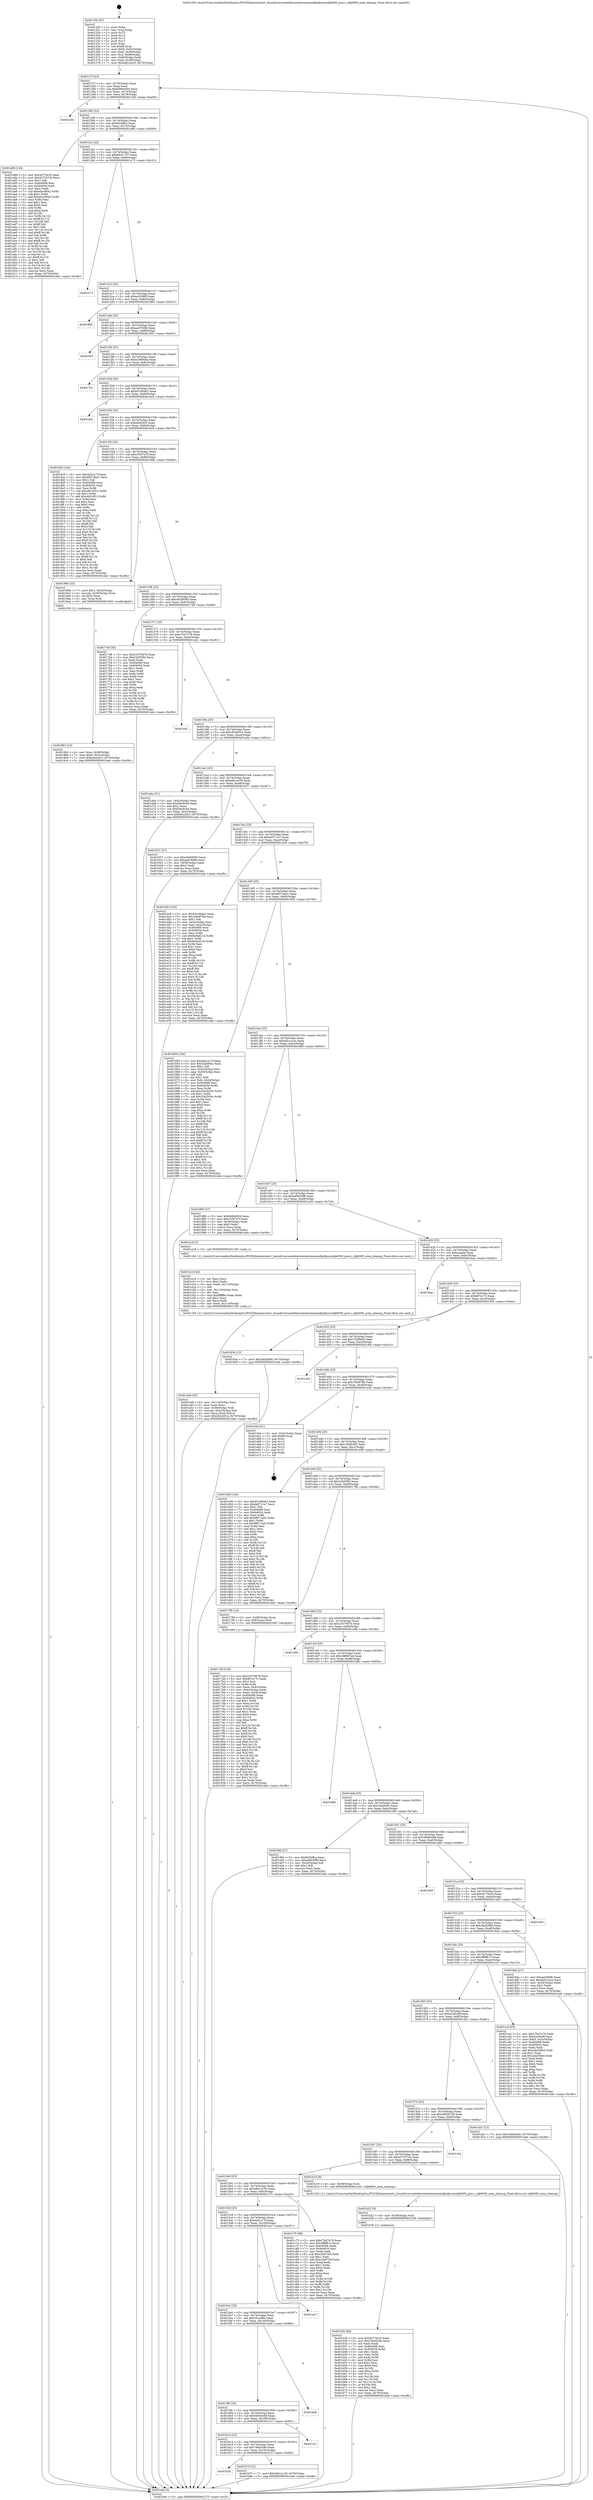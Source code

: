 digraph "0x401250" {
  label = "0x401250 (/mnt/c/Users/mathe/Desktop/tcc/POCII/binaries/extr_linuxdriversnetethernetnetronomenfpnfpcorenfp6000_pcie.c_nfp6000_area_cleanup_Final-ollvm.out::main(0))"
  labelloc = "t"
  node[shape=record]

  Entry [label="",width=0.3,height=0.3,shape=circle,fillcolor=black,style=filled]
  "0x40127f" [label="{
     0x40127f [23]\l
     | [instrs]\l
     &nbsp;&nbsp;0x40127f \<+3\>: mov -0x70(%rbp),%eax\l
     &nbsp;&nbsp;0x401282 \<+2\>: mov %eax,%ecx\l
     &nbsp;&nbsp;0x401284 \<+6\>: sub $0x8480e564,%ecx\l
     &nbsp;&nbsp;0x40128a \<+3\>: mov %eax,-0x74(%rbp)\l
     &nbsp;&nbsp;0x40128d \<+3\>: mov %ecx,-0x78(%rbp)\l
     &nbsp;&nbsp;0x401290 \<+6\>: je 0000000000401c58 \<main+0xa08\>\l
  }"]
  "0x401c58" [label="{
     0x401c58\l
  }", style=dashed]
  "0x401296" [label="{
     0x401296 [22]\l
     | [instrs]\l
     &nbsp;&nbsp;0x401296 \<+5\>: jmp 000000000040129b \<main+0x4b\>\l
     &nbsp;&nbsp;0x40129b \<+3\>: mov -0x74(%rbp),%eax\l
     &nbsp;&nbsp;0x40129e \<+5\>: sub $0x8d34ffca,%eax\l
     &nbsp;&nbsp;0x4012a3 \<+3\>: mov %eax,-0x7c(%rbp)\l
     &nbsp;&nbsp;0x4012a6 \<+6\>: je 0000000000401a89 \<main+0x839\>\l
  }"]
  Exit [label="",width=0.3,height=0.3,shape=circle,fillcolor=black,style=filled,peripheries=2]
  "0x401a89" [label="{
     0x401a89 [144]\l
     | [instrs]\l
     &nbsp;&nbsp;0x401a89 \<+5\>: mov $0x3a77fa19,%eax\l
     &nbsp;&nbsp;0x401a8e \<+5\>: mov $0x457537cb,%ecx\l
     &nbsp;&nbsp;0x401a93 \<+2\>: mov $0x1,%dl\l
     &nbsp;&nbsp;0x401a95 \<+7\>: mov 0x404068,%esi\l
     &nbsp;&nbsp;0x401a9c \<+7\>: mov 0x404054,%edi\l
     &nbsp;&nbsp;0x401aa3 \<+3\>: mov %esi,%r8d\l
     &nbsp;&nbsp;0x401aa6 \<+7\>: sub $0xe0cc0642,%r8d\l
     &nbsp;&nbsp;0x401aad \<+4\>: sub $0x1,%r8d\l
     &nbsp;&nbsp;0x401ab1 \<+7\>: add $0xe0cc0642,%r8d\l
     &nbsp;&nbsp;0x401ab8 \<+4\>: imul %r8d,%esi\l
     &nbsp;&nbsp;0x401abc \<+3\>: and $0x1,%esi\l
     &nbsp;&nbsp;0x401abf \<+3\>: cmp $0x0,%esi\l
     &nbsp;&nbsp;0x401ac2 \<+4\>: sete %r9b\l
     &nbsp;&nbsp;0x401ac6 \<+3\>: cmp $0xa,%edi\l
     &nbsp;&nbsp;0x401ac9 \<+4\>: setl %r10b\l
     &nbsp;&nbsp;0x401acd \<+3\>: mov %r9b,%r11b\l
     &nbsp;&nbsp;0x401ad0 \<+4\>: xor $0xff,%r11b\l
     &nbsp;&nbsp;0x401ad4 \<+3\>: mov %r10b,%bl\l
     &nbsp;&nbsp;0x401ad7 \<+3\>: xor $0xff,%bl\l
     &nbsp;&nbsp;0x401ada \<+3\>: xor $0x1,%dl\l
     &nbsp;&nbsp;0x401add \<+3\>: mov %r11b,%r14b\l
     &nbsp;&nbsp;0x401ae0 \<+4\>: and $0xff,%r14b\l
     &nbsp;&nbsp;0x401ae4 \<+3\>: and %dl,%r9b\l
     &nbsp;&nbsp;0x401ae7 \<+3\>: mov %bl,%r15b\l
     &nbsp;&nbsp;0x401aea \<+4\>: and $0xff,%r15b\l
     &nbsp;&nbsp;0x401aee \<+3\>: and %dl,%r10b\l
     &nbsp;&nbsp;0x401af1 \<+3\>: or %r9b,%r14b\l
     &nbsp;&nbsp;0x401af4 \<+3\>: or %r10b,%r15b\l
     &nbsp;&nbsp;0x401af7 \<+3\>: xor %r15b,%r14b\l
     &nbsp;&nbsp;0x401afa \<+3\>: or %bl,%r11b\l
     &nbsp;&nbsp;0x401afd \<+4\>: xor $0xff,%r11b\l
     &nbsp;&nbsp;0x401b01 \<+3\>: or $0x1,%dl\l
     &nbsp;&nbsp;0x401b04 \<+3\>: and %dl,%r11b\l
     &nbsp;&nbsp;0x401b07 \<+3\>: or %r11b,%r14b\l
     &nbsp;&nbsp;0x401b0a \<+4\>: test $0x1,%r14b\l
     &nbsp;&nbsp;0x401b0e \<+3\>: cmovne %ecx,%eax\l
     &nbsp;&nbsp;0x401b11 \<+3\>: mov %eax,-0x70(%rbp)\l
     &nbsp;&nbsp;0x401b14 \<+5\>: jmp 0000000000401eeb \<main+0xc9b\>\l
  }"]
  "0x4012ac" [label="{
     0x4012ac [22]\l
     | [instrs]\l
     &nbsp;&nbsp;0x4012ac \<+5\>: jmp 00000000004012b1 \<main+0x61\>\l
     &nbsp;&nbsp;0x4012b1 \<+3\>: mov -0x74(%rbp),%eax\l
     &nbsp;&nbsp;0x4012b4 \<+5\>: sub $0x90c41707,%eax\l
     &nbsp;&nbsp;0x4012b9 \<+3\>: mov %eax,-0x80(%rbp)\l
     &nbsp;&nbsp;0x4012bc \<+6\>: je 0000000000401e73 \<main+0xc23\>\l
  }"]
  "0x40162d" [label="{
     0x40162d\l
  }", style=dashed]
  "0x401e73" [label="{
     0x401e73\l
  }", style=dashed]
  "0x4012c2" [label="{
     0x4012c2 [25]\l
     | [instrs]\l
     &nbsp;&nbsp;0x4012c2 \<+5\>: jmp 00000000004012c7 \<main+0x77\>\l
     &nbsp;&nbsp;0x4012c7 \<+3\>: mov -0x74(%rbp),%eax\l
     &nbsp;&nbsp;0x4012ca \<+5\>: sub $0xaa55f4f6,%eax\l
     &nbsp;&nbsp;0x4012cf \<+6\>: mov %eax,-0x84(%rbp)\l
     &nbsp;&nbsp;0x4012d5 \<+6\>: je 0000000000401865 \<main+0x615\>\l
  }"]
  "0x401b7f" [label="{
     0x401b7f [12]\l
     | [instrs]\l
     &nbsp;&nbsp;0x401b7f \<+7\>: movl $0x48d1a130,-0x70(%rbp)\l
     &nbsp;&nbsp;0x401b86 \<+5\>: jmp 0000000000401eeb \<main+0xc9b\>\l
  }"]
  "0x401865" [label="{
     0x401865\l
  }", style=dashed]
  "0x4012db" [label="{
     0x4012db [25]\l
     | [instrs]\l
     &nbsp;&nbsp;0x4012db \<+5\>: jmp 00000000004012e0 \<main+0x90\>\l
     &nbsp;&nbsp;0x4012e0 \<+3\>: mov -0x74(%rbp),%eax\l
     &nbsp;&nbsp;0x4012e3 \<+5\>: sub $0xaed760fd,%eax\l
     &nbsp;&nbsp;0x4012e8 \<+6\>: mov %eax,-0x88(%rbp)\l
     &nbsp;&nbsp;0x4012ee \<+6\>: je 0000000000401652 \<main+0x402\>\l
  }"]
  "0x401614" [label="{
     0x401614 [25]\l
     | [instrs]\l
     &nbsp;&nbsp;0x401614 \<+5\>: jmp 0000000000401619 \<main+0x3c9\>\l
     &nbsp;&nbsp;0x401619 \<+3\>: mov -0x74(%rbp),%eax\l
     &nbsp;&nbsp;0x40161c \<+5\>: sub $0x74d03c8e,%eax\l
     &nbsp;&nbsp;0x401621 \<+6\>: mov %eax,-0x10c(%rbp)\l
     &nbsp;&nbsp;0x401627 \<+6\>: je 0000000000401b7f \<main+0x92f\>\l
  }"]
  "0x401652" [label="{
     0x401652\l
  }", style=dashed]
  "0x4012f4" [label="{
     0x4012f4 [25]\l
     | [instrs]\l
     &nbsp;&nbsp;0x4012f4 \<+5\>: jmp 00000000004012f9 \<main+0xa9\>\l
     &nbsp;&nbsp;0x4012f9 \<+3\>: mov -0x74(%rbp),%eax\l
     &nbsp;&nbsp;0x4012fc \<+5\>: sub $0xb2569d4a,%eax\l
     &nbsp;&nbsp;0x401301 \<+6\>: mov %eax,-0x8c(%rbp)\l
     &nbsp;&nbsp;0x401307 \<+6\>: je 000000000040173c \<main+0x4ec\>\l
  }"]
  "0x401c21" [label="{
     0x401c21\l
  }", style=dashed]
  "0x40173c" [label="{
     0x40173c\l
  }", style=dashed]
  "0x40130d" [label="{
     0x40130d [25]\l
     | [instrs]\l
     &nbsp;&nbsp;0x40130d \<+5\>: jmp 0000000000401312 \<main+0xc2\>\l
     &nbsp;&nbsp;0x401312 \<+3\>: mov -0x74(%rbp),%eax\l
     &nbsp;&nbsp;0x401315 \<+5\>: sub $0xb3166de2,%eax\l
     &nbsp;&nbsp;0x40131a \<+6\>: mov %eax,-0x90(%rbp)\l
     &nbsp;&nbsp;0x401320 \<+6\>: je 0000000000401ee4 \<main+0xc94\>\l
  }"]
  "0x4015fb" [label="{
     0x4015fb [25]\l
     | [instrs]\l
     &nbsp;&nbsp;0x4015fb \<+5\>: jmp 0000000000401600 \<main+0x3b0\>\l
     &nbsp;&nbsp;0x401600 \<+3\>: mov -0x74(%rbp),%eax\l
     &nbsp;&nbsp;0x401603 \<+5\>: sub $0x5e93ee48,%eax\l
     &nbsp;&nbsp;0x401608 \<+6\>: mov %eax,-0x108(%rbp)\l
     &nbsp;&nbsp;0x40160e \<+6\>: je 0000000000401c21 \<main+0x9d1\>\l
  }"]
  "0x401ee4" [label="{
     0x401ee4\l
  }", style=dashed]
  "0x401326" [label="{
     0x401326 [25]\l
     | [instrs]\l
     &nbsp;&nbsp;0x401326 \<+5\>: jmp 000000000040132b \<main+0xdb\>\l
     &nbsp;&nbsp;0x40132b \<+3\>: mov -0x74(%rbp),%eax\l
     &nbsp;&nbsp;0x40132e \<+5\>: sub $0xbdce2fc3,%eax\l
     &nbsp;&nbsp;0x401333 \<+6\>: mov %eax,-0x94(%rbp)\l
     &nbsp;&nbsp;0x401339 \<+6\>: je 00000000004018c9 \<main+0x679\>\l
  }"]
  "0x401bd4" [label="{
     0x401bd4\l
  }", style=dashed]
  "0x4018c9" [label="{
     0x4018c9 [144]\l
     | [instrs]\l
     &nbsp;&nbsp;0x4018c9 \<+5\>: mov $0x4af1a17f,%eax\l
     &nbsp;&nbsp;0x4018ce \<+5\>: mov $0xe927dae1,%ecx\l
     &nbsp;&nbsp;0x4018d3 \<+2\>: mov $0x1,%dl\l
     &nbsp;&nbsp;0x4018d5 \<+7\>: mov 0x404068,%esi\l
     &nbsp;&nbsp;0x4018dc \<+7\>: mov 0x404054,%edi\l
     &nbsp;&nbsp;0x4018e3 \<+3\>: mov %esi,%r8d\l
     &nbsp;&nbsp;0x4018e6 \<+7\>: sub $0xc6010f12,%r8d\l
     &nbsp;&nbsp;0x4018ed \<+4\>: sub $0x1,%r8d\l
     &nbsp;&nbsp;0x4018f1 \<+7\>: add $0xc6010f12,%r8d\l
     &nbsp;&nbsp;0x4018f8 \<+4\>: imul %r8d,%esi\l
     &nbsp;&nbsp;0x4018fc \<+3\>: and $0x1,%esi\l
     &nbsp;&nbsp;0x4018ff \<+3\>: cmp $0x0,%esi\l
     &nbsp;&nbsp;0x401902 \<+4\>: sete %r9b\l
     &nbsp;&nbsp;0x401906 \<+3\>: cmp $0xa,%edi\l
     &nbsp;&nbsp;0x401909 \<+4\>: setl %r10b\l
     &nbsp;&nbsp;0x40190d \<+3\>: mov %r9b,%r11b\l
     &nbsp;&nbsp;0x401910 \<+4\>: xor $0xff,%r11b\l
     &nbsp;&nbsp;0x401914 \<+3\>: mov %r10b,%bl\l
     &nbsp;&nbsp;0x401917 \<+3\>: xor $0xff,%bl\l
     &nbsp;&nbsp;0x40191a \<+3\>: xor $0x0,%dl\l
     &nbsp;&nbsp;0x40191d \<+3\>: mov %r11b,%r14b\l
     &nbsp;&nbsp;0x401920 \<+4\>: and $0x0,%r14b\l
     &nbsp;&nbsp;0x401924 \<+3\>: and %dl,%r9b\l
     &nbsp;&nbsp;0x401927 \<+3\>: mov %bl,%r15b\l
     &nbsp;&nbsp;0x40192a \<+4\>: and $0x0,%r15b\l
     &nbsp;&nbsp;0x40192e \<+3\>: and %dl,%r10b\l
     &nbsp;&nbsp;0x401931 \<+3\>: or %r9b,%r14b\l
     &nbsp;&nbsp;0x401934 \<+3\>: or %r10b,%r15b\l
     &nbsp;&nbsp;0x401937 \<+3\>: xor %r15b,%r14b\l
     &nbsp;&nbsp;0x40193a \<+3\>: or %bl,%r11b\l
     &nbsp;&nbsp;0x40193d \<+4\>: xor $0xff,%r11b\l
     &nbsp;&nbsp;0x401941 \<+3\>: or $0x0,%dl\l
     &nbsp;&nbsp;0x401944 \<+3\>: and %dl,%r11b\l
     &nbsp;&nbsp;0x401947 \<+3\>: or %r11b,%r14b\l
     &nbsp;&nbsp;0x40194a \<+4\>: test $0x1,%r14b\l
     &nbsp;&nbsp;0x40194e \<+3\>: cmovne %ecx,%eax\l
     &nbsp;&nbsp;0x401951 \<+3\>: mov %eax,-0x70(%rbp)\l
     &nbsp;&nbsp;0x401954 \<+5\>: jmp 0000000000401eeb \<main+0xc9b\>\l
  }"]
  "0x40133f" [label="{
     0x40133f [25]\l
     | [instrs]\l
     &nbsp;&nbsp;0x40133f \<+5\>: jmp 0000000000401344 \<main+0xf4\>\l
     &nbsp;&nbsp;0x401344 \<+3\>: mov -0x74(%rbp),%eax\l
     &nbsp;&nbsp;0x401347 \<+5\>: sub $0xc5397a7f,%eax\l
     &nbsp;&nbsp;0x40134c \<+6\>: mov %eax,-0x98(%rbp)\l
     &nbsp;&nbsp;0x401352 \<+6\>: je 000000000040189b \<main+0x64b\>\l
  }"]
  "0x4015e2" [label="{
     0x4015e2 [25]\l
     | [instrs]\l
     &nbsp;&nbsp;0x4015e2 \<+5\>: jmp 00000000004015e7 \<main+0x397\>\l
     &nbsp;&nbsp;0x4015e7 \<+3\>: mov -0x74(%rbp),%eax\l
     &nbsp;&nbsp;0x4015ea \<+5\>: sub $0x53ccef6a,%eax\l
     &nbsp;&nbsp;0x4015ef \<+6\>: mov %eax,-0x104(%rbp)\l
     &nbsp;&nbsp;0x4015f5 \<+6\>: je 0000000000401bd4 \<main+0x984\>\l
  }"]
  "0x40189b" [label="{
     0x40189b [23]\l
     | [instrs]\l
     &nbsp;&nbsp;0x40189b \<+7\>: movl $0x1,-0x50(%rbp)\l
     &nbsp;&nbsp;0x4018a2 \<+4\>: movslq -0x50(%rbp),%rax\l
     &nbsp;&nbsp;0x4018a6 \<+4\>: shl $0x2,%rax\l
     &nbsp;&nbsp;0x4018aa \<+3\>: mov %rax,%rdi\l
     &nbsp;&nbsp;0x4018ad \<+5\>: call 0000000000401050 \<malloc@plt\>\l
     | [calls]\l
     &nbsp;&nbsp;0x401050 \{1\} (unknown)\l
  }"]
  "0x401358" [label="{
     0x401358 [25]\l
     | [instrs]\l
     &nbsp;&nbsp;0x401358 \<+5\>: jmp 000000000040135d \<main+0x10d\>\l
     &nbsp;&nbsp;0x40135d \<+3\>: mov -0x74(%rbp),%eax\l
     &nbsp;&nbsp;0x401360 \<+5\>: sub $0xc6458585,%eax\l
     &nbsp;&nbsp;0x401365 \<+6\>: mov %eax,-0x9c(%rbp)\l
     &nbsp;&nbsp;0x40136b \<+6\>: je 0000000000401748 \<main+0x4f8\>\l
  }"]
  "0x401ea7" [label="{
     0x401ea7\l
  }", style=dashed]
  "0x401748" [label="{
     0x401748 [83]\l
     | [instrs]\l
     &nbsp;&nbsp;0x401748 \<+5\>: mov $0x23379d76,%eax\l
     &nbsp;&nbsp;0x40174d \<+5\>: mov $0x22b5f3fe,%ecx\l
     &nbsp;&nbsp;0x401752 \<+2\>: xor %edx,%edx\l
     &nbsp;&nbsp;0x401754 \<+7\>: mov 0x404068,%esi\l
     &nbsp;&nbsp;0x40175b \<+7\>: mov 0x404054,%edi\l
     &nbsp;&nbsp;0x401762 \<+3\>: sub $0x1,%edx\l
     &nbsp;&nbsp;0x401765 \<+3\>: mov %esi,%r8d\l
     &nbsp;&nbsp;0x401768 \<+3\>: add %edx,%r8d\l
     &nbsp;&nbsp;0x40176b \<+4\>: imul %r8d,%esi\l
     &nbsp;&nbsp;0x40176f \<+3\>: and $0x1,%esi\l
     &nbsp;&nbsp;0x401772 \<+3\>: cmp $0x0,%esi\l
     &nbsp;&nbsp;0x401775 \<+4\>: sete %r9b\l
     &nbsp;&nbsp;0x401779 \<+3\>: cmp $0xa,%edi\l
     &nbsp;&nbsp;0x40177c \<+4\>: setl %r10b\l
     &nbsp;&nbsp;0x401780 \<+3\>: mov %r9b,%r11b\l
     &nbsp;&nbsp;0x401783 \<+3\>: and %r10b,%r11b\l
     &nbsp;&nbsp;0x401786 \<+3\>: xor %r10b,%r9b\l
     &nbsp;&nbsp;0x401789 \<+3\>: or %r9b,%r11b\l
     &nbsp;&nbsp;0x40178c \<+4\>: test $0x1,%r11b\l
     &nbsp;&nbsp;0x401790 \<+3\>: cmovne %ecx,%eax\l
     &nbsp;&nbsp;0x401793 \<+3\>: mov %eax,-0x70(%rbp)\l
     &nbsp;&nbsp;0x401796 \<+5\>: jmp 0000000000401eeb \<main+0xc9b\>\l
  }"]
  "0x401371" [label="{
     0x401371 [25]\l
     | [instrs]\l
     &nbsp;&nbsp;0x401371 \<+5\>: jmp 0000000000401376 \<main+0x126\>\l
     &nbsp;&nbsp;0x401376 \<+3\>: mov -0x74(%rbp),%eax\l
     &nbsp;&nbsp;0x401379 \<+5\>: sub $0xc7b47e76,%eax\l
     &nbsp;&nbsp;0x40137e \<+6\>: mov %eax,-0xa0(%rbp)\l
     &nbsp;&nbsp;0x401384 \<+6\>: je 0000000000401ed1 \<main+0xc81\>\l
  }"]
  "0x4015c9" [label="{
     0x4015c9 [25]\l
     | [instrs]\l
     &nbsp;&nbsp;0x4015c9 \<+5\>: jmp 00000000004015ce \<main+0x37e\>\l
     &nbsp;&nbsp;0x4015ce \<+3\>: mov -0x74(%rbp),%eax\l
     &nbsp;&nbsp;0x4015d1 \<+5\>: sub $0x4af1a17f,%eax\l
     &nbsp;&nbsp;0x4015d6 \<+6\>: mov %eax,-0x100(%rbp)\l
     &nbsp;&nbsp;0x4015dc \<+6\>: je 0000000000401ea7 \<main+0xc57\>\l
  }"]
  "0x401ed1" [label="{
     0x401ed1\l
  }", style=dashed]
  "0x40138a" [label="{
     0x40138a [25]\l
     | [instrs]\l
     &nbsp;&nbsp;0x40138a \<+5\>: jmp 000000000040138f \<main+0x13f\>\l
     &nbsp;&nbsp;0x40138f \<+3\>: mov -0x74(%rbp),%eax\l
     &nbsp;&nbsp;0x401392 \<+5\>: sub $0xc82cb01e,%eax\l
     &nbsp;&nbsp;0x401397 \<+6\>: mov %eax,-0xa4(%rbp)\l
     &nbsp;&nbsp;0x40139d \<+6\>: je 0000000000401a6a \<main+0x81a\>\l
  }"]
  "0x401c75" [label="{
     0x401c75 [88]\l
     | [instrs]\l
     &nbsp;&nbsp;0x401c75 \<+5\>: mov $0xc7b47e76,%eax\l
     &nbsp;&nbsp;0x401c7a \<+5\>: mov $0x3ff9f613,%ecx\l
     &nbsp;&nbsp;0x401c7f \<+7\>: mov 0x404068,%edx\l
     &nbsp;&nbsp;0x401c86 \<+7\>: mov 0x404054,%esi\l
     &nbsp;&nbsp;0x401c8d \<+2\>: mov %edx,%edi\l
     &nbsp;&nbsp;0x401c8f \<+6\>: sub $0xc2b8726f,%edi\l
     &nbsp;&nbsp;0x401c95 \<+3\>: sub $0x1,%edi\l
     &nbsp;&nbsp;0x401c98 \<+6\>: add $0xc2b8726f,%edi\l
     &nbsp;&nbsp;0x401c9e \<+3\>: imul %edi,%edx\l
     &nbsp;&nbsp;0x401ca1 \<+3\>: and $0x1,%edx\l
     &nbsp;&nbsp;0x401ca4 \<+3\>: cmp $0x0,%edx\l
     &nbsp;&nbsp;0x401ca7 \<+4\>: sete %r8b\l
     &nbsp;&nbsp;0x401cab \<+3\>: cmp $0xa,%esi\l
     &nbsp;&nbsp;0x401cae \<+4\>: setl %r9b\l
     &nbsp;&nbsp;0x401cb2 \<+3\>: mov %r8b,%r10b\l
     &nbsp;&nbsp;0x401cb5 \<+3\>: and %r9b,%r10b\l
     &nbsp;&nbsp;0x401cb8 \<+3\>: xor %r9b,%r8b\l
     &nbsp;&nbsp;0x401cbb \<+3\>: or %r8b,%r10b\l
     &nbsp;&nbsp;0x401cbe \<+4\>: test $0x1,%r10b\l
     &nbsp;&nbsp;0x401cc2 \<+3\>: cmovne %ecx,%eax\l
     &nbsp;&nbsp;0x401cc5 \<+3\>: mov %eax,-0x70(%rbp)\l
     &nbsp;&nbsp;0x401cc8 \<+5\>: jmp 0000000000401eeb \<main+0xc9b\>\l
  }"]
  "0x401a6a" [label="{
     0x401a6a [31]\l
     | [instrs]\l
     &nbsp;&nbsp;0x401a6a \<+3\>: mov -0x5c(%rbp),%eax\l
     &nbsp;&nbsp;0x401a6d \<+5\>: add $0xf3dc8cd4,%eax\l
     &nbsp;&nbsp;0x401a72 \<+3\>: add $0x1,%eax\l
     &nbsp;&nbsp;0x401a75 \<+5\>: sub $0xf3dc8cd4,%eax\l
     &nbsp;&nbsp;0x401a7a \<+3\>: mov %eax,-0x5c(%rbp)\l
     &nbsp;&nbsp;0x401a7d \<+7\>: movl $0xbdce2fc3,-0x70(%rbp)\l
     &nbsp;&nbsp;0x401a84 \<+5\>: jmp 0000000000401eeb \<main+0xc9b\>\l
  }"]
  "0x4013a3" [label="{
     0x4013a3 [25]\l
     | [instrs]\l
     &nbsp;&nbsp;0x4013a3 \<+5\>: jmp 00000000004013a8 \<main+0x158\>\l
     &nbsp;&nbsp;0x4013a8 \<+3\>: mov -0x74(%rbp),%eax\l
     &nbsp;&nbsp;0x4013ab \<+5\>: sub $0xddb1ee35,%eax\l
     &nbsp;&nbsp;0x4013b0 \<+6\>: mov %eax,-0xa8(%rbp)\l
     &nbsp;&nbsp;0x4013b6 \<+6\>: je 0000000000401637 \<main+0x3e7\>\l
  }"]
  "0x401b2b" [label="{
     0x401b2b [84]\l
     | [instrs]\l
     &nbsp;&nbsp;0x401b2b \<+5\>: mov $0x3a77fa19,%eax\l
     &nbsp;&nbsp;0x401b30 \<+5\>: mov $0x74d03c8e,%ecx\l
     &nbsp;&nbsp;0x401b35 \<+2\>: xor %edx,%edx\l
     &nbsp;&nbsp;0x401b37 \<+7\>: mov 0x404068,%esi\l
     &nbsp;&nbsp;0x401b3e \<+8\>: mov 0x404054,%r8d\l
     &nbsp;&nbsp;0x401b46 \<+3\>: sub $0x1,%edx\l
     &nbsp;&nbsp;0x401b49 \<+3\>: mov %esi,%r9d\l
     &nbsp;&nbsp;0x401b4c \<+3\>: add %edx,%r9d\l
     &nbsp;&nbsp;0x401b4f \<+4\>: imul %r9d,%esi\l
     &nbsp;&nbsp;0x401b53 \<+3\>: and $0x1,%esi\l
     &nbsp;&nbsp;0x401b56 \<+3\>: cmp $0x0,%esi\l
     &nbsp;&nbsp;0x401b59 \<+4\>: sete %r10b\l
     &nbsp;&nbsp;0x401b5d \<+4\>: cmp $0xa,%r8d\l
     &nbsp;&nbsp;0x401b61 \<+4\>: setl %r11b\l
     &nbsp;&nbsp;0x401b65 \<+3\>: mov %r10b,%bl\l
     &nbsp;&nbsp;0x401b68 \<+3\>: and %r11b,%bl\l
     &nbsp;&nbsp;0x401b6b \<+3\>: xor %r11b,%r10b\l
     &nbsp;&nbsp;0x401b6e \<+3\>: or %r10b,%bl\l
     &nbsp;&nbsp;0x401b71 \<+3\>: test $0x1,%bl\l
     &nbsp;&nbsp;0x401b74 \<+3\>: cmovne %ecx,%eax\l
     &nbsp;&nbsp;0x401b77 \<+3\>: mov %eax,-0x70(%rbp)\l
     &nbsp;&nbsp;0x401b7a \<+5\>: jmp 0000000000401eeb \<main+0xc9b\>\l
  }"]
  "0x401637" [label="{
     0x401637 [27]\l
     | [instrs]\l
     &nbsp;&nbsp;0x401637 \<+5\>: mov $0xc6458585,%eax\l
     &nbsp;&nbsp;0x40163c \<+5\>: mov $0xaed760fd,%ecx\l
     &nbsp;&nbsp;0x401641 \<+3\>: mov -0x38(%rbp),%edx\l
     &nbsp;&nbsp;0x401644 \<+3\>: cmp $0x2,%edx\l
     &nbsp;&nbsp;0x401647 \<+3\>: cmovne %ecx,%eax\l
     &nbsp;&nbsp;0x40164a \<+3\>: mov %eax,-0x70(%rbp)\l
     &nbsp;&nbsp;0x40164d \<+5\>: jmp 0000000000401eeb \<main+0xc9b\>\l
  }"]
  "0x4013bc" [label="{
     0x4013bc [25]\l
     | [instrs]\l
     &nbsp;&nbsp;0x4013bc \<+5\>: jmp 00000000004013c1 \<main+0x171\>\l
     &nbsp;&nbsp;0x4013c1 \<+3\>: mov -0x74(%rbp),%eax\l
     &nbsp;&nbsp;0x4013c4 \<+5\>: sub $0xdef711e7,%eax\l
     &nbsp;&nbsp;0x4013c9 \<+6\>: mov %eax,-0xac(%rbp)\l
     &nbsp;&nbsp;0x4013cf \<+6\>: je 0000000000401dc8 \<main+0xb78\>\l
  }"]
  "0x401eeb" [label="{
     0x401eeb [5]\l
     | [instrs]\l
     &nbsp;&nbsp;0x401eeb \<+5\>: jmp 000000000040127f \<main+0x2f\>\l
  }"]
  "0x401250" [label="{
     0x401250 [47]\l
     | [instrs]\l
     &nbsp;&nbsp;0x401250 \<+1\>: push %rbp\l
     &nbsp;&nbsp;0x401251 \<+3\>: mov %rsp,%rbp\l
     &nbsp;&nbsp;0x401254 \<+2\>: push %r15\l
     &nbsp;&nbsp;0x401256 \<+2\>: push %r14\l
     &nbsp;&nbsp;0x401258 \<+2\>: push %r13\l
     &nbsp;&nbsp;0x40125a \<+2\>: push %r12\l
     &nbsp;&nbsp;0x40125c \<+1\>: push %rbx\l
     &nbsp;&nbsp;0x40125d \<+7\>: sub $0xf8,%rsp\l
     &nbsp;&nbsp;0x401264 \<+7\>: movl $0x0,-0x3c(%rbp)\l
     &nbsp;&nbsp;0x40126b \<+3\>: mov %edi,-0x40(%rbp)\l
     &nbsp;&nbsp;0x40126e \<+4\>: mov %rsi,-0x48(%rbp)\l
     &nbsp;&nbsp;0x401272 \<+3\>: mov -0x40(%rbp),%edi\l
     &nbsp;&nbsp;0x401275 \<+3\>: mov %edi,-0x38(%rbp)\l
     &nbsp;&nbsp;0x401278 \<+7\>: movl $0xddb1ee35,-0x70(%rbp)\l
  }"]
  "0x401b22" [label="{
     0x401b22 [9]\l
     | [instrs]\l
     &nbsp;&nbsp;0x401b22 \<+4\>: mov -0x58(%rbp),%rdi\l
     &nbsp;&nbsp;0x401b26 \<+5\>: call 0000000000401030 \<free@plt\>\l
     | [calls]\l
     &nbsp;&nbsp;0x401030 \{1\} (unknown)\l
  }"]
  "0x401dc8" [label="{
     0x401dc8 [150]\l
     | [instrs]\l
     &nbsp;&nbsp;0x401dc8 \<+5\>: mov $0xb3166de2,%eax\l
     &nbsp;&nbsp;0x401dcd \<+5\>: mov $0x16b4f78b,%ecx\l
     &nbsp;&nbsp;0x401dd2 \<+2\>: mov $0x1,%dl\l
     &nbsp;&nbsp;0x401dd4 \<+3\>: mov -0x3c(%rbp),%esi\l
     &nbsp;&nbsp;0x401dd7 \<+3\>: mov %esi,-0x2c(%rbp)\l
     &nbsp;&nbsp;0x401dda \<+7\>: mov 0x404068,%esi\l
     &nbsp;&nbsp;0x401de1 \<+7\>: mov 0x404054,%edi\l
     &nbsp;&nbsp;0x401de8 \<+3\>: mov %esi,%r8d\l
     &nbsp;&nbsp;0x401deb \<+7\>: sub $0x9e4ed21d,%r8d\l
     &nbsp;&nbsp;0x401df2 \<+4\>: sub $0x1,%r8d\l
     &nbsp;&nbsp;0x401df6 \<+7\>: add $0x9e4ed21d,%r8d\l
     &nbsp;&nbsp;0x401dfd \<+4\>: imul %r8d,%esi\l
     &nbsp;&nbsp;0x401e01 \<+3\>: and $0x1,%esi\l
     &nbsp;&nbsp;0x401e04 \<+3\>: cmp $0x0,%esi\l
     &nbsp;&nbsp;0x401e07 \<+4\>: sete %r9b\l
     &nbsp;&nbsp;0x401e0b \<+3\>: cmp $0xa,%edi\l
     &nbsp;&nbsp;0x401e0e \<+4\>: setl %r10b\l
     &nbsp;&nbsp;0x401e12 \<+3\>: mov %r9b,%r11b\l
     &nbsp;&nbsp;0x401e15 \<+4\>: xor $0xff,%r11b\l
     &nbsp;&nbsp;0x401e19 \<+3\>: mov %r10b,%bl\l
     &nbsp;&nbsp;0x401e1c \<+3\>: xor $0xff,%bl\l
     &nbsp;&nbsp;0x401e1f \<+3\>: xor $0x0,%dl\l
     &nbsp;&nbsp;0x401e22 \<+3\>: mov %r11b,%r14b\l
     &nbsp;&nbsp;0x401e25 \<+4\>: and $0x0,%r14b\l
     &nbsp;&nbsp;0x401e29 \<+3\>: and %dl,%r9b\l
     &nbsp;&nbsp;0x401e2c \<+3\>: mov %bl,%r15b\l
     &nbsp;&nbsp;0x401e2f \<+4\>: and $0x0,%r15b\l
     &nbsp;&nbsp;0x401e33 \<+3\>: and %dl,%r10b\l
     &nbsp;&nbsp;0x401e36 \<+3\>: or %r9b,%r14b\l
     &nbsp;&nbsp;0x401e39 \<+3\>: or %r10b,%r15b\l
     &nbsp;&nbsp;0x401e3c \<+3\>: xor %r15b,%r14b\l
     &nbsp;&nbsp;0x401e3f \<+3\>: or %bl,%r11b\l
     &nbsp;&nbsp;0x401e42 \<+4\>: xor $0xff,%r11b\l
     &nbsp;&nbsp;0x401e46 \<+3\>: or $0x0,%dl\l
     &nbsp;&nbsp;0x401e49 \<+3\>: and %dl,%r11b\l
     &nbsp;&nbsp;0x401e4c \<+3\>: or %r11b,%r14b\l
     &nbsp;&nbsp;0x401e4f \<+4\>: test $0x1,%r14b\l
     &nbsp;&nbsp;0x401e53 \<+3\>: cmovne %ecx,%eax\l
     &nbsp;&nbsp;0x401e56 \<+3\>: mov %eax,-0x70(%rbp)\l
     &nbsp;&nbsp;0x401e59 \<+5\>: jmp 0000000000401eeb \<main+0xc9b\>\l
  }"]
  "0x4013d5" [label="{
     0x4013d5 [25]\l
     | [instrs]\l
     &nbsp;&nbsp;0x4013d5 \<+5\>: jmp 00000000004013da \<main+0x18a\>\l
     &nbsp;&nbsp;0x4013da \<+3\>: mov -0x74(%rbp),%eax\l
     &nbsp;&nbsp;0x4013dd \<+5\>: sub $0xe927dae1,%eax\l
     &nbsp;&nbsp;0x4013e2 \<+6\>: mov %eax,-0xb0(%rbp)\l
     &nbsp;&nbsp;0x4013e8 \<+6\>: je 0000000000401959 \<main+0x709\>\l
  }"]
  "0x4015b0" [label="{
     0x4015b0 [25]\l
     | [instrs]\l
     &nbsp;&nbsp;0x4015b0 \<+5\>: jmp 00000000004015b5 \<main+0x365\>\l
     &nbsp;&nbsp;0x4015b5 \<+3\>: mov -0x74(%rbp),%eax\l
     &nbsp;&nbsp;0x4015b8 \<+5\>: sub $0x48d1a130,%eax\l
     &nbsp;&nbsp;0x4015bd \<+6\>: mov %eax,-0xfc(%rbp)\l
     &nbsp;&nbsp;0x4015c3 \<+6\>: je 0000000000401c75 \<main+0xa25\>\l
  }"]
  "0x401959" [label="{
     0x401959 [164]\l
     | [instrs]\l
     &nbsp;&nbsp;0x401959 \<+5\>: mov $0x4af1a17f,%eax\l
     &nbsp;&nbsp;0x40195e \<+5\>: mov $0x32a0f45c,%ecx\l
     &nbsp;&nbsp;0x401963 \<+2\>: mov $0x1,%dl\l
     &nbsp;&nbsp;0x401965 \<+3\>: mov -0x5c(%rbp),%esi\l
     &nbsp;&nbsp;0x401968 \<+3\>: cmp -0x50(%rbp),%esi\l
     &nbsp;&nbsp;0x40196b \<+4\>: setl %dil\l
     &nbsp;&nbsp;0x40196f \<+4\>: and $0x1,%dil\l
     &nbsp;&nbsp;0x401973 \<+4\>: mov %dil,-0x2d(%rbp)\l
     &nbsp;&nbsp;0x401977 \<+7\>: mov 0x404068,%esi\l
     &nbsp;&nbsp;0x40197e \<+8\>: mov 0x404054,%r8d\l
     &nbsp;&nbsp;0x401986 \<+3\>: mov %esi,%r9d\l
     &nbsp;&nbsp;0x401989 \<+7\>: add $0x33e2b50c,%r9d\l
     &nbsp;&nbsp;0x401990 \<+4\>: sub $0x1,%r9d\l
     &nbsp;&nbsp;0x401994 \<+7\>: sub $0x33e2b50c,%r9d\l
     &nbsp;&nbsp;0x40199b \<+4\>: imul %r9d,%esi\l
     &nbsp;&nbsp;0x40199f \<+3\>: and $0x1,%esi\l
     &nbsp;&nbsp;0x4019a2 \<+3\>: cmp $0x0,%esi\l
     &nbsp;&nbsp;0x4019a5 \<+4\>: sete %dil\l
     &nbsp;&nbsp;0x4019a9 \<+4\>: cmp $0xa,%r8d\l
     &nbsp;&nbsp;0x4019ad \<+4\>: setl %r10b\l
     &nbsp;&nbsp;0x4019b1 \<+3\>: mov %dil,%r11b\l
     &nbsp;&nbsp;0x4019b4 \<+4\>: xor $0xff,%r11b\l
     &nbsp;&nbsp;0x4019b8 \<+3\>: mov %r10b,%bl\l
     &nbsp;&nbsp;0x4019bb \<+3\>: xor $0xff,%bl\l
     &nbsp;&nbsp;0x4019be \<+3\>: xor $0x1,%dl\l
     &nbsp;&nbsp;0x4019c1 \<+3\>: mov %r11b,%r14b\l
     &nbsp;&nbsp;0x4019c4 \<+4\>: and $0xff,%r14b\l
     &nbsp;&nbsp;0x4019c8 \<+3\>: and %dl,%dil\l
     &nbsp;&nbsp;0x4019cb \<+3\>: mov %bl,%r15b\l
     &nbsp;&nbsp;0x4019ce \<+4\>: and $0xff,%r15b\l
     &nbsp;&nbsp;0x4019d2 \<+3\>: and %dl,%r10b\l
     &nbsp;&nbsp;0x4019d5 \<+3\>: or %dil,%r14b\l
     &nbsp;&nbsp;0x4019d8 \<+3\>: or %r10b,%r15b\l
     &nbsp;&nbsp;0x4019db \<+3\>: xor %r15b,%r14b\l
     &nbsp;&nbsp;0x4019de \<+3\>: or %bl,%r11b\l
     &nbsp;&nbsp;0x4019e1 \<+4\>: xor $0xff,%r11b\l
     &nbsp;&nbsp;0x4019e5 \<+3\>: or $0x1,%dl\l
     &nbsp;&nbsp;0x4019e8 \<+3\>: and %dl,%r11b\l
     &nbsp;&nbsp;0x4019eb \<+3\>: or %r11b,%r14b\l
     &nbsp;&nbsp;0x4019ee \<+4\>: test $0x1,%r14b\l
     &nbsp;&nbsp;0x4019f2 \<+3\>: cmovne %ecx,%eax\l
     &nbsp;&nbsp;0x4019f5 \<+3\>: mov %eax,-0x70(%rbp)\l
     &nbsp;&nbsp;0x4019f8 \<+5\>: jmp 0000000000401eeb \<main+0xc9b\>\l
  }"]
  "0x4013ee" [label="{
     0x4013ee [25]\l
     | [instrs]\l
     &nbsp;&nbsp;0x4013ee \<+5\>: jmp 00000000004013f3 \<main+0x1a3\>\l
     &nbsp;&nbsp;0x4013f3 \<+3\>: mov -0x74(%rbp),%eax\l
     &nbsp;&nbsp;0x4013f6 \<+5\>: sub $0xeb51a1ea,%eax\l
     &nbsp;&nbsp;0x4013fb \<+6\>: mov %eax,-0xb4(%rbp)\l
     &nbsp;&nbsp;0x401401 \<+6\>: je 0000000000401880 \<main+0x630\>\l
  }"]
  "0x401b19" [label="{
     0x401b19 [9]\l
     | [instrs]\l
     &nbsp;&nbsp;0x401b19 \<+4\>: mov -0x58(%rbp),%rdi\l
     &nbsp;&nbsp;0x401b1d \<+5\>: call 0000000000401240 \<nfp6000_area_cleanup\>\l
     | [calls]\l
     &nbsp;&nbsp;0x401240 \{1\} (/mnt/c/Users/mathe/Desktop/tcc/POCII/binaries/extr_linuxdriversnetethernetnetronomenfpnfpcorenfp6000_pcie.c_nfp6000_area_cleanup_Final-ollvm.out::nfp6000_area_cleanup)\l
  }"]
  "0x401880" [label="{
     0x401880 [27]\l
     | [instrs]\l
     &nbsp;&nbsp;0x401880 \<+5\>: mov $0x8480e564,%eax\l
     &nbsp;&nbsp;0x401885 \<+5\>: mov $0xc5397a7f,%ecx\l
     &nbsp;&nbsp;0x40188a \<+3\>: mov -0x34(%rbp),%edx\l
     &nbsp;&nbsp;0x40188d \<+3\>: cmp $0x0,%edx\l
     &nbsp;&nbsp;0x401890 \<+3\>: cmove %ecx,%eax\l
     &nbsp;&nbsp;0x401893 \<+3\>: mov %eax,-0x70(%rbp)\l
     &nbsp;&nbsp;0x401896 \<+5\>: jmp 0000000000401eeb \<main+0xc9b\>\l
  }"]
  "0x401407" [label="{
     0x401407 [25]\l
     | [instrs]\l
     &nbsp;&nbsp;0x401407 \<+5\>: jmp 000000000040140c \<main+0x1bc\>\l
     &nbsp;&nbsp;0x40140c \<+3\>: mov -0x74(%rbp),%eax\l
     &nbsp;&nbsp;0x40140f \<+5\>: sub $0xed9b59f9,%eax\l
     &nbsp;&nbsp;0x401414 \<+6\>: mov %eax,-0xb8(%rbp)\l
     &nbsp;&nbsp;0x40141a \<+6\>: je 0000000000401a18 \<main+0x7c8\>\l
  }"]
  "0x401597" [label="{
     0x401597 [25]\l
     | [instrs]\l
     &nbsp;&nbsp;0x401597 \<+5\>: jmp 000000000040159c \<main+0x34c\>\l
     &nbsp;&nbsp;0x40159c \<+3\>: mov -0x74(%rbp),%eax\l
     &nbsp;&nbsp;0x40159f \<+5\>: sub $0x457537cb,%eax\l
     &nbsp;&nbsp;0x4015a4 \<+6\>: mov %eax,-0xf8(%rbp)\l
     &nbsp;&nbsp;0x4015aa \<+6\>: je 0000000000401b19 \<main+0x8c9\>\l
  }"]
  "0x401a18" [label="{
     0x401a18 [5]\l
     | [instrs]\l
     &nbsp;&nbsp;0x401a18 \<+5\>: call 0000000000401160 \<next_i\>\l
     | [calls]\l
     &nbsp;&nbsp;0x401160 \{1\} (/mnt/c/Users/mathe/Desktop/tcc/POCII/binaries/extr_linuxdriversnetethernetnetronomenfpnfpcorenfp6000_pcie.c_nfp6000_area_cleanup_Final-ollvm.out::next_i)\l
  }"]
  "0x401420" [label="{
     0x401420 [25]\l
     | [instrs]\l
     &nbsp;&nbsp;0x401420 \<+5\>: jmp 0000000000401425 \<main+0x1d5\>\l
     &nbsp;&nbsp;0x401425 \<+3\>: mov -0x74(%rbp),%eax\l
     &nbsp;&nbsp;0x401428 \<+5\>: sub $0xacadea,%eax\l
     &nbsp;&nbsp;0x40142d \<+6\>: mov %eax,-0xbc(%rbp)\l
     &nbsp;&nbsp;0x401433 \<+6\>: je 00000000004016aa \<main+0x45a\>\l
  }"]
  "0x401c3a" [label="{
     0x401c3a\l
  }", style=dashed]
  "0x4016aa" [label="{
     0x4016aa\l
  }", style=dashed]
  "0x401439" [label="{
     0x401439 [25]\l
     | [instrs]\l
     &nbsp;&nbsp;0x401439 \<+5\>: jmp 000000000040143e \<main+0x1ee\>\l
     &nbsp;&nbsp;0x40143e \<+3\>: mov -0x74(%rbp),%eax\l
     &nbsp;&nbsp;0x401441 \<+5\>: sub $0x967e17c,%eax\l
     &nbsp;&nbsp;0x401446 \<+6\>: mov %eax,-0xc0(%rbp)\l
     &nbsp;&nbsp;0x40144c \<+6\>: je 000000000040183e \<main+0x5ee\>\l
  }"]
  "0x40157e" [label="{
     0x40157e [25]\l
     | [instrs]\l
     &nbsp;&nbsp;0x40157e \<+5\>: jmp 0000000000401583 \<main+0x333\>\l
     &nbsp;&nbsp;0x401583 \<+3\>: mov -0x74(%rbp),%eax\l
     &nbsp;&nbsp;0x401586 \<+5\>: sub $0x449367d8,%eax\l
     &nbsp;&nbsp;0x40158b \<+6\>: mov %eax,-0xf4(%rbp)\l
     &nbsp;&nbsp;0x401591 \<+6\>: je 0000000000401c3a \<main+0x9ea\>\l
  }"]
  "0x40183e" [label="{
     0x40183e [12]\l
     | [instrs]\l
     &nbsp;&nbsp;0x40183e \<+7\>: movl $0x3fad29b9,-0x70(%rbp)\l
     &nbsp;&nbsp;0x401845 \<+5\>: jmp 0000000000401eeb \<main+0xc9b\>\l
  }"]
  "0x401452" [label="{
     0x401452 [25]\l
     | [instrs]\l
     &nbsp;&nbsp;0x401452 \<+5\>: jmp 0000000000401457 \<main+0x207\>\l
     &nbsp;&nbsp;0x401457 \<+3\>: mov -0x74(%rbp),%eax\l
     &nbsp;&nbsp;0x40145a \<+5\>: sub $0x132f8dcb,%eax\l
     &nbsp;&nbsp;0x40145f \<+6\>: mov %eax,-0xc4(%rbp)\l
     &nbsp;&nbsp;0x401465 \<+6\>: je 0000000000401c64 \<main+0xa14\>\l
  }"]
  "0x401d2c" [label="{
     0x401d2c [12]\l
     | [instrs]\l
     &nbsp;&nbsp;0x401d2c \<+7\>: movl $0x19a0b3d5,-0x70(%rbp)\l
     &nbsp;&nbsp;0x401d33 \<+5\>: jmp 0000000000401eeb \<main+0xc9b\>\l
  }"]
  "0x401c64" [label="{
     0x401c64\l
  }", style=dashed]
  "0x40146b" [label="{
     0x40146b [25]\l
     | [instrs]\l
     &nbsp;&nbsp;0x40146b \<+5\>: jmp 0000000000401470 \<main+0x220\>\l
     &nbsp;&nbsp;0x401470 \<+3\>: mov -0x74(%rbp),%eax\l
     &nbsp;&nbsp;0x401473 \<+5\>: sub $0x16b4f78b,%eax\l
     &nbsp;&nbsp;0x401478 \<+6\>: mov %eax,-0xc8(%rbp)\l
     &nbsp;&nbsp;0x40147e \<+6\>: je 0000000000401e5e \<main+0xc0e\>\l
  }"]
  "0x401565" [label="{
     0x401565 [25]\l
     | [instrs]\l
     &nbsp;&nbsp;0x401565 \<+5\>: jmp 000000000040156a \<main+0x31a\>\l
     &nbsp;&nbsp;0x40156a \<+3\>: mov -0x74(%rbp),%eax\l
     &nbsp;&nbsp;0x40156d \<+5\>: sub $0x42cf4c6f,%eax\l
     &nbsp;&nbsp;0x401572 \<+6\>: mov %eax,-0xf0(%rbp)\l
     &nbsp;&nbsp;0x401578 \<+6\>: je 0000000000401d2c \<main+0xadc\>\l
  }"]
  "0x401e5e" [label="{
     0x401e5e [21]\l
     | [instrs]\l
     &nbsp;&nbsp;0x401e5e \<+3\>: mov -0x2c(%rbp),%eax\l
     &nbsp;&nbsp;0x401e61 \<+7\>: add $0xf8,%rsp\l
     &nbsp;&nbsp;0x401e68 \<+1\>: pop %rbx\l
     &nbsp;&nbsp;0x401e69 \<+2\>: pop %r12\l
     &nbsp;&nbsp;0x401e6b \<+2\>: pop %r13\l
     &nbsp;&nbsp;0x401e6d \<+2\>: pop %r14\l
     &nbsp;&nbsp;0x401e6f \<+2\>: pop %r15\l
     &nbsp;&nbsp;0x401e71 \<+1\>: pop %rbp\l
     &nbsp;&nbsp;0x401e72 \<+1\>: ret\l
  }"]
  "0x401484" [label="{
     0x401484 [25]\l
     | [instrs]\l
     &nbsp;&nbsp;0x401484 \<+5\>: jmp 0000000000401489 \<main+0x239\>\l
     &nbsp;&nbsp;0x401489 \<+3\>: mov -0x74(%rbp),%eax\l
     &nbsp;&nbsp;0x40148c \<+5\>: sub $0x19a0b3d5,%eax\l
     &nbsp;&nbsp;0x401491 \<+6\>: mov %eax,-0xcc(%rbp)\l
     &nbsp;&nbsp;0x401497 \<+6\>: je 0000000000401d38 \<main+0xae8\>\l
  }"]
  "0x401ccd" [label="{
     0x401ccd [95]\l
     | [instrs]\l
     &nbsp;&nbsp;0x401ccd \<+5\>: mov $0xc7b47e76,%eax\l
     &nbsp;&nbsp;0x401cd2 \<+5\>: mov $0x42cf4c6f,%ecx\l
     &nbsp;&nbsp;0x401cd7 \<+7\>: movl $0x0,-0x3c(%rbp)\l
     &nbsp;&nbsp;0x401cde \<+7\>: mov 0x404068,%edx\l
     &nbsp;&nbsp;0x401ce5 \<+7\>: mov 0x404054,%esi\l
     &nbsp;&nbsp;0x401cec \<+2\>: mov %edx,%edi\l
     &nbsp;&nbsp;0x401cee \<+6\>: add $0xcda356bd,%edi\l
     &nbsp;&nbsp;0x401cf4 \<+3\>: sub $0x1,%edi\l
     &nbsp;&nbsp;0x401cf7 \<+6\>: sub $0xcda356bd,%edi\l
     &nbsp;&nbsp;0x401cfd \<+3\>: imul %edi,%edx\l
     &nbsp;&nbsp;0x401d00 \<+3\>: and $0x1,%edx\l
     &nbsp;&nbsp;0x401d03 \<+3\>: cmp $0x0,%edx\l
     &nbsp;&nbsp;0x401d06 \<+4\>: sete %r8b\l
     &nbsp;&nbsp;0x401d0a \<+3\>: cmp $0xa,%esi\l
     &nbsp;&nbsp;0x401d0d \<+4\>: setl %r9b\l
     &nbsp;&nbsp;0x401d11 \<+3\>: mov %r8b,%r10b\l
     &nbsp;&nbsp;0x401d14 \<+3\>: and %r9b,%r10b\l
     &nbsp;&nbsp;0x401d17 \<+3\>: xor %r9b,%r8b\l
     &nbsp;&nbsp;0x401d1a \<+3\>: or %r8b,%r10b\l
     &nbsp;&nbsp;0x401d1d \<+4\>: test $0x1,%r10b\l
     &nbsp;&nbsp;0x401d21 \<+3\>: cmovne %ecx,%eax\l
     &nbsp;&nbsp;0x401d24 \<+3\>: mov %eax,-0x70(%rbp)\l
     &nbsp;&nbsp;0x401d27 \<+5\>: jmp 0000000000401eeb \<main+0xc9b\>\l
  }"]
  "0x401d38" [label="{
     0x401d38 [144]\l
     | [instrs]\l
     &nbsp;&nbsp;0x401d38 \<+5\>: mov $0xb3166de2,%eax\l
     &nbsp;&nbsp;0x401d3d \<+5\>: mov $0xdef711e7,%ecx\l
     &nbsp;&nbsp;0x401d42 \<+2\>: mov $0x1,%dl\l
     &nbsp;&nbsp;0x401d44 \<+7\>: mov 0x404068,%esi\l
     &nbsp;&nbsp;0x401d4b \<+7\>: mov 0x404054,%edi\l
     &nbsp;&nbsp;0x401d52 \<+3\>: mov %esi,%r8d\l
     &nbsp;&nbsp;0x401d55 \<+7\>: add $0x9f671ad3,%r8d\l
     &nbsp;&nbsp;0x401d5c \<+4\>: sub $0x1,%r8d\l
     &nbsp;&nbsp;0x401d60 \<+7\>: sub $0x9f671ad3,%r8d\l
     &nbsp;&nbsp;0x401d67 \<+4\>: imul %r8d,%esi\l
     &nbsp;&nbsp;0x401d6b \<+3\>: and $0x1,%esi\l
     &nbsp;&nbsp;0x401d6e \<+3\>: cmp $0x0,%esi\l
     &nbsp;&nbsp;0x401d71 \<+4\>: sete %r9b\l
     &nbsp;&nbsp;0x401d75 \<+3\>: cmp $0xa,%edi\l
     &nbsp;&nbsp;0x401d78 \<+4\>: setl %r10b\l
     &nbsp;&nbsp;0x401d7c \<+3\>: mov %r9b,%r11b\l
     &nbsp;&nbsp;0x401d7f \<+4\>: xor $0xff,%r11b\l
     &nbsp;&nbsp;0x401d83 \<+3\>: mov %r10b,%bl\l
     &nbsp;&nbsp;0x401d86 \<+3\>: xor $0xff,%bl\l
     &nbsp;&nbsp;0x401d89 \<+3\>: xor $0x0,%dl\l
     &nbsp;&nbsp;0x401d8c \<+3\>: mov %r11b,%r14b\l
     &nbsp;&nbsp;0x401d8f \<+4\>: and $0x0,%r14b\l
     &nbsp;&nbsp;0x401d93 \<+3\>: and %dl,%r9b\l
     &nbsp;&nbsp;0x401d96 \<+3\>: mov %bl,%r15b\l
     &nbsp;&nbsp;0x401d99 \<+4\>: and $0x0,%r15b\l
     &nbsp;&nbsp;0x401d9d \<+3\>: and %dl,%r10b\l
     &nbsp;&nbsp;0x401da0 \<+3\>: or %r9b,%r14b\l
     &nbsp;&nbsp;0x401da3 \<+3\>: or %r10b,%r15b\l
     &nbsp;&nbsp;0x401da6 \<+3\>: xor %r15b,%r14b\l
     &nbsp;&nbsp;0x401da9 \<+3\>: or %bl,%r11b\l
     &nbsp;&nbsp;0x401dac \<+4\>: xor $0xff,%r11b\l
     &nbsp;&nbsp;0x401db0 \<+3\>: or $0x0,%dl\l
     &nbsp;&nbsp;0x401db3 \<+3\>: and %dl,%r11b\l
     &nbsp;&nbsp;0x401db6 \<+3\>: or %r11b,%r14b\l
     &nbsp;&nbsp;0x401db9 \<+4\>: test $0x1,%r14b\l
     &nbsp;&nbsp;0x401dbd \<+3\>: cmovne %ecx,%eax\l
     &nbsp;&nbsp;0x401dc0 \<+3\>: mov %eax,-0x70(%rbp)\l
     &nbsp;&nbsp;0x401dc3 \<+5\>: jmp 0000000000401eeb \<main+0xc9b\>\l
  }"]
  "0x40149d" [label="{
     0x40149d [25]\l
     | [instrs]\l
     &nbsp;&nbsp;0x40149d \<+5\>: jmp 00000000004014a2 \<main+0x252\>\l
     &nbsp;&nbsp;0x4014a2 \<+3\>: mov -0x74(%rbp),%eax\l
     &nbsp;&nbsp;0x4014a5 \<+5\>: sub $0x22b5f3fe,%eax\l
     &nbsp;&nbsp;0x4014aa \<+6\>: mov %eax,-0xd0(%rbp)\l
     &nbsp;&nbsp;0x4014b0 \<+6\>: je 000000000040179b \<main+0x54b\>\l
  }"]
  "0x401a49" [label="{
     0x401a49 [33]\l
     | [instrs]\l
     &nbsp;&nbsp;0x401a49 \<+6\>: mov -0x114(%rbp),%ecx\l
     &nbsp;&nbsp;0x401a4f \<+3\>: imul %eax,%ecx\l
     &nbsp;&nbsp;0x401a52 \<+4\>: mov -0x58(%rbp),%rdi\l
     &nbsp;&nbsp;0x401a56 \<+4\>: movslq -0x5c(%rbp),%r8\l
     &nbsp;&nbsp;0x401a5a \<+4\>: mov %ecx,(%rdi,%r8,4)\l
     &nbsp;&nbsp;0x401a5e \<+7\>: movl $0xc82cb01e,-0x70(%rbp)\l
     &nbsp;&nbsp;0x401a65 \<+5\>: jmp 0000000000401eeb \<main+0xc9b\>\l
  }"]
  "0x40179b" [label="{
     0x40179b [13]\l
     | [instrs]\l
     &nbsp;&nbsp;0x40179b \<+4\>: mov -0x48(%rbp),%rax\l
     &nbsp;&nbsp;0x40179f \<+4\>: mov 0x8(%rax),%rdi\l
     &nbsp;&nbsp;0x4017a3 \<+5\>: call 0000000000401060 \<atoi@plt\>\l
     | [calls]\l
     &nbsp;&nbsp;0x401060 \{1\} (unknown)\l
  }"]
  "0x4014b6" [label="{
     0x4014b6 [25]\l
     | [instrs]\l
     &nbsp;&nbsp;0x4014b6 \<+5\>: jmp 00000000004014bb \<main+0x26b\>\l
     &nbsp;&nbsp;0x4014bb \<+3\>: mov -0x74(%rbp),%eax\l
     &nbsp;&nbsp;0x4014be \<+5\>: sub $0x23379d76,%eax\l
     &nbsp;&nbsp;0x4014c3 \<+6\>: mov %eax,-0xd4(%rbp)\l
     &nbsp;&nbsp;0x4014c9 \<+6\>: je 0000000000401e8b \<main+0xc3b\>\l
  }"]
  "0x4017a8" [label="{
     0x4017a8 [150]\l
     | [instrs]\l
     &nbsp;&nbsp;0x4017a8 \<+5\>: mov $0x23379d76,%ecx\l
     &nbsp;&nbsp;0x4017ad \<+5\>: mov $0x967e17c,%edx\l
     &nbsp;&nbsp;0x4017b2 \<+3\>: mov $0x1,%sil\l
     &nbsp;&nbsp;0x4017b5 \<+3\>: xor %r8d,%r8d\l
     &nbsp;&nbsp;0x4017b8 \<+3\>: mov %eax,-0x4c(%rbp)\l
     &nbsp;&nbsp;0x4017bb \<+3\>: mov -0x4c(%rbp),%eax\l
     &nbsp;&nbsp;0x4017be \<+3\>: mov %eax,-0x34(%rbp)\l
     &nbsp;&nbsp;0x4017c1 \<+7\>: mov 0x404068,%eax\l
     &nbsp;&nbsp;0x4017c8 \<+8\>: mov 0x404054,%r9d\l
     &nbsp;&nbsp;0x4017d0 \<+4\>: sub $0x1,%r8d\l
     &nbsp;&nbsp;0x4017d4 \<+3\>: mov %eax,%r10d\l
     &nbsp;&nbsp;0x4017d7 \<+3\>: add %r8d,%r10d\l
     &nbsp;&nbsp;0x4017da \<+4\>: imul %r10d,%eax\l
     &nbsp;&nbsp;0x4017de \<+3\>: and $0x1,%eax\l
     &nbsp;&nbsp;0x4017e1 \<+3\>: cmp $0x0,%eax\l
     &nbsp;&nbsp;0x4017e4 \<+4\>: sete %r11b\l
     &nbsp;&nbsp;0x4017e8 \<+4\>: cmp $0xa,%r9d\l
     &nbsp;&nbsp;0x4017ec \<+3\>: setl %bl\l
     &nbsp;&nbsp;0x4017ef \<+3\>: mov %r11b,%r14b\l
     &nbsp;&nbsp;0x4017f2 \<+4\>: xor $0xff,%r14b\l
     &nbsp;&nbsp;0x4017f6 \<+3\>: mov %bl,%r15b\l
     &nbsp;&nbsp;0x4017f9 \<+4\>: xor $0xff,%r15b\l
     &nbsp;&nbsp;0x4017fd \<+4\>: xor $0x0,%sil\l
     &nbsp;&nbsp;0x401801 \<+3\>: mov %r14b,%r12b\l
     &nbsp;&nbsp;0x401804 \<+4\>: and $0x0,%r12b\l
     &nbsp;&nbsp;0x401808 \<+3\>: and %sil,%r11b\l
     &nbsp;&nbsp;0x40180b \<+3\>: mov %r15b,%r13b\l
     &nbsp;&nbsp;0x40180e \<+4\>: and $0x0,%r13b\l
     &nbsp;&nbsp;0x401812 \<+3\>: and %sil,%bl\l
     &nbsp;&nbsp;0x401815 \<+3\>: or %r11b,%r12b\l
     &nbsp;&nbsp;0x401818 \<+3\>: or %bl,%r13b\l
     &nbsp;&nbsp;0x40181b \<+3\>: xor %r13b,%r12b\l
     &nbsp;&nbsp;0x40181e \<+3\>: or %r15b,%r14b\l
     &nbsp;&nbsp;0x401821 \<+4\>: xor $0xff,%r14b\l
     &nbsp;&nbsp;0x401825 \<+4\>: or $0x0,%sil\l
     &nbsp;&nbsp;0x401829 \<+3\>: and %sil,%r14b\l
     &nbsp;&nbsp;0x40182c \<+3\>: or %r14b,%r12b\l
     &nbsp;&nbsp;0x40182f \<+4\>: test $0x1,%r12b\l
     &nbsp;&nbsp;0x401833 \<+3\>: cmovne %edx,%ecx\l
     &nbsp;&nbsp;0x401836 \<+3\>: mov %ecx,-0x70(%rbp)\l
     &nbsp;&nbsp;0x401839 \<+5\>: jmp 0000000000401eeb \<main+0xc9b\>\l
  }"]
  "0x401a1d" [label="{
     0x401a1d [44]\l
     | [instrs]\l
     &nbsp;&nbsp;0x401a1d \<+2\>: xor %ecx,%ecx\l
     &nbsp;&nbsp;0x401a1f \<+5\>: mov $0x2,%edx\l
     &nbsp;&nbsp;0x401a24 \<+6\>: mov %edx,-0x110(%rbp)\l
     &nbsp;&nbsp;0x401a2a \<+1\>: cltd\l
     &nbsp;&nbsp;0x401a2b \<+6\>: mov -0x110(%rbp),%esi\l
     &nbsp;&nbsp;0x401a31 \<+2\>: idiv %esi\l
     &nbsp;&nbsp;0x401a33 \<+6\>: imul $0xfffffffe,%edx,%edx\l
     &nbsp;&nbsp;0x401a39 \<+3\>: sub $0x1,%ecx\l
     &nbsp;&nbsp;0x401a3c \<+2\>: sub %ecx,%edx\l
     &nbsp;&nbsp;0x401a3e \<+6\>: mov %edx,-0x114(%rbp)\l
     &nbsp;&nbsp;0x401a44 \<+5\>: call 0000000000401160 \<next_i\>\l
     | [calls]\l
     &nbsp;&nbsp;0x401160 \{1\} (/mnt/c/Users/mathe/Desktop/tcc/POCII/binaries/extr_linuxdriversnetethernetnetronomenfpnfpcorenfp6000_pcie.c_nfp6000_area_cleanup_Final-ollvm.out::next_i)\l
  }"]
  "0x401e8b" [label="{
     0x401e8b\l
  }", style=dashed]
  "0x4014cf" [label="{
     0x4014cf [25]\l
     | [instrs]\l
     &nbsp;&nbsp;0x4014cf \<+5\>: jmp 00000000004014d4 \<main+0x284\>\l
     &nbsp;&nbsp;0x4014d4 \<+3\>: mov -0x74(%rbp),%eax\l
     &nbsp;&nbsp;0x4014d7 \<+5\>: sub $0x298987ad,%eax\l
     &nbsp;&nbsp;0x4014dc \<+6\>: mov %eax,-0xd8(%rbp)\l
     &nbsp;&nbsp;0x4014e2 \<+6\>: je 0000000000401b8b \<main+0x93b\>\l
  }"]
  "0x4018b2" [label="{
     0x4018b2 [23]\l
     | [instrs]\l
     &nbsp;&nbsp;0x4018b2 \<+4\>: mov %rax,-0x58(%rbp)\l
     &nbsp;&nbsp;0x4018b6 \<+7\>: movl $0x0,-0x5c(%rbp)\l
     &nbsp;&nbsp;0x4018bd \<+7\>: movl $0xbdce2fc3,-0x70(%rbp)\l
     &nbsp;&nbsp;0x4018c4 \<+5\>: jmp 0000000000401eeb \<main+0xc9b\>\l
  }"]
  "0x401b8b" [label="{
     0x401b8b\l
  }", style=dashed]
  "0x4014e8" [label="{
     0x4014e8 [25]\l
     | [instrs]\l
     &nbsp;&nbsp;0x4014e8 \<+5\>: jmp 00000000004014ed \<main+0x29d\>\l
     &nbsp;&nbsp;0x4014ed \<+3\>: mov -0x74(%rbp),%eax\l
     &nbsp;&nbsp;0x4014f0 \<+5\>: sub $0x32a0f45c,%eax\l
     &nbsp;&nbsp;0x4014f5 \<+6\>: mov %eax,-0xdc(%rbp)\l
     &nbsp;&nbsp;0x4014fb \<+6\>: je 00000000004019fd \<main+0x7ad\>\l
  }"]
  "0x40154c" [label="{
     0x40154c [25]\l
     | [instrs]\l
     &nbsp;&nbsp;0x40154c \<+5\>: jmp 0000000000401551 \<main+0x301\>\l
     &nbsp;&nbsp;0x401551 \<+3\>: mov -0x74(%rbp),%eax\l
     &nbsp;&nbsp;0x401554 \<+5\>: sub $0x3ff9f613,%eax\l
     &nbsp;&nbsp;0x401559 \<+6\>: mov %eax,-0xec(%rbp)\l
     &nbsp;&nbsp;0x40155f \<+6\>: je 0000000000401ccd \<main+0xa7d\>\l
  }"]
  "0x4019fd" [label="{
     0x4019fd [27]\l
     | [instrs]\l
     &nbsp;&nbsp;0x4019fd \<+5\>: mov $0x8d34ffca,%eax\l
     &nbsp;&nbsp;0x401a02 \<+5\>: mov $0xed9b59f9,%ecx\l
     &nbsp;&nbsp;0x401a07 \<+3\>: mov -0x2d(%rbp),%dl\l
     &nbsp;&nbsp;0x401a0a \<+3\>: test $0x1,%dl\l
     &nbsp;&nbsp;0x401a0d \<+3\>: cmovne %ecx,%eax\l
     &nbsp;&nbsp;0x401a10 \<+3\>: mov %eax,-0x70(%rbp)\l
     &nbsp;&nbsp;0x401a13 \<+5\>: jmp 0000000000401eeb \<main+0xc9b\>\l
  }"]
  "0x401501" [label="{
     0x401501 [25]\l
     | [instrs]\l
     &nbsp;&nbsp;0x401501 \<+5\>: jmp 0000000000401506 \<main+0x2b6\>\l
     &nbsp;&nbsp;0x401506 \<+3\>: mov -0x74(%rbp),%eax\l
     &nbsp;&nbsp;0x401509 \<+5\>: sub $0x36b93eb8,%eax\l
     &nbsp;&nbsp;0x40150e \<+6\>: mov %eax,-0xe0(%rbp)\l
     &nbsp;&nbsp;0x401514 \<+6\>: je 0000000000401bb9 \<main+0x969\>\l
  }"]
  "0x40184a" [label="{
     0x40184a [27]\l
     | [instrs]\l
     &nbsp;&nbsp;0x40184a \<+5\>: mov $0xaa55f4f6,%eax\l
     &nbsp;&nbsp;0x40184f \<+5\>: mov $0xeb51a1ea,%ecx\l
     &nbsp;&nbsp;0x401854 \<+3\>: mov -0x34(%rbp),%edx\l
     &nbsp;&nbsp;0x401857 \<+3\>: cmp $0x1,%edx\l
     &nbsp;&nbsp;0x40185a \<+3\>: cmovl %ecx,%eax\l
     &nbsp;&nbsp;0x40185d \<+3\>: mov %eax,-0x70(%rbp)\l
     &nbsp;&nbsp;0x401860 \<+5\>: jmp 0000000000401eeb \<main+0xc9b\>\l
  }"]
  "0x401bb9" [label="{
     0x401bb9\l
  }", style=dashed]
  "0x40151a" [label="{
     0x40151a [25]\l
     | [instrs]\l
     &nbsp;&nbsp;0x40151a \<+5\>: jmp 000000000040151f \<main+0x2cf\>\l
     &nbsp;&nbsp;0x40151f \<+3\>: mov -0x74(%rbp),%eax\l
     &nbsp;&nbsp;0x401522 \<+5\>: sub $0x3a77fa19,%eax\l
     &nbsp;&nbsp;0x401527 \<+6\>: mov %eax,-0xe4(%rbp)\l
     &nbsp;&nbsp;0x40152d \<+6\>: je 0000000000401eb3 \<main+0xc63\>\l
  }"]
  "0x401533" [label="{
     0x401533 [25]\l
     | [instrs]\l
     &nbsp;&nbsp;0x401533 \<+5\>: jmp 0000000000401538 \<main+0x2e8\>\l
     &nbsp;&nbsp;0x401538 \<+3\>: mov -0x74(%rbp),%eax\l
     &nbsp;&nbsp;0x40153b \<+5\>: sub $0x3fad29b9,%eax\l
     &nbsp;&nbsp;0x401540 \<+6\>: mov %eax,-0xe8(%rbp)\l
     &nbsp;&nbsp;0x401546 \<+6\>: je 000000000040184a \<main+0x5fa\>\l
  }"]
  "0x401eb3" [label="{
     0x401eb3\l
  }", style=dashed]
  Entry -> "0x401250" [label=" 1"]
  "0x40127f" -> "0x401c58" [label=" 0"]
  "0x40127f" -> "0x401296" [label=" 24"]
  "0x401e5e" -> Exit [label=" 1"]
  "0x401296" -> "0x401a89" [label=" 1"]
  "0x401296" -> "0x4012ac" [label=" 23"]
  "0x401dc8" -> "0x401eeb" [label=" 1"]
  "0x4012ac" -> "0x401e73" [label=" 0"]
  "0x4012ac" -> "0x4012c2" [label=" 23"]
  "0x401d38" -> "0x401eeb" [label=" 1"]
  "0x4012c2" -> "0x401865" [label=" 0"]
  "0x4012c2" -> "0x4012db" [label=" 23"]
  "0x401d2c" -> "0x401eeb" [label=" 1"]
  "0x4012db" -> "0x401652" [label=" 0"]
  "0x4012db" -> "0x4012f4" [label=" 23"]
  "0x401c75" -> "0x401eeb" [label=" 1"]
  "0x4012f4" -> "0x40173c" [label=" 0"]
  "0x4012f4" -> "0x40130d" [label=" 23"]
  "0x401b7f" -> "0x401eeb" [label=" 1"]
  "0x40130d" -> "0x401ee4" [label=" 0"]
  "0x40130d" -> "0x401326" [label=" 23"]
  "0x401614" -> "0x401b7f" [label=" 1"]
  "0x401326" -> "0x4018c9" [label=" 2"]
  "0x401326" -> "0x40133f" [label=" 21"]
  "0x401ccd" -> "0x401eeb" [label=" 1"]
  "0x40133f" -> "0x40189b" [label=" 1"]
  "0x40133f" -> "0x401358" [label=" 20"]
  "0x4015fb" -> "0x401c21" [label=" 0"]
  "0x401358" -> "0x401748" [label=" 1"]
  "0x401358" -> "0x401371" [label=" 19"]
  "0x401614" -> "0x40162d" [label=" 0"]
  "0x401371" -> "0x401ed1" [label=" 0"]
  "0x401371" -> "0x40138a" [label=" 19"]
  "0x4015e2" -> "0x401bd4" [label=" 0"]
  "0x40138a" -> "0x401a6a" [label=" 1"]
  "0x40138a" -> "0x4013a3" [label=" 18"]
  "0x4015fb" -> "0x401614" [label=" 1"]
  "0x4013a3" -> "0x401637" [label=" 1"]
  "0x4013a3" -> "0x4013bc" [label=" 17"]
  "0x401637" -> "0x401eeb" [label=" 1"]
  "0x401250" -> "0x40127f" [label=" 1"]
  "0x401eeb" -> "0x40127f" [label=" 23"]
  "0x401748" -> "0x401eeb" [label=" 1"]
  "0x4015c9" -> "0x401ea7" [label=" 0"]
  "0x4013bc" -> "0x401dc8" [label=" 1"]
  "0x4013bc" -> "0x4013d5" [label=" 16"]
  "0x4015e2" -> "0x4015fb" [label=" 1"]
  "0x4013d5" -> "0x401959" [label=" 2"]
  "0x4013d5" -> "0x4013ee" [label=" 14"]
  "0x4015b0" -> "0x4015c9" [label=" 1"]
  "0x4013ee" -> "0x401880" [label=" 1"]
  "0x4013ee" -> "0x401407" [label=" 13"]
  "0x4015b0" -> "0x401c75" [label=" 1"]
  "0x401407" -> "0x401a18" [label=" 1"]
  "0x401407" -> "0x401420" [label=" 12"]
  "0x401b2b" -> "0x401eeb" [label=" 1"]
  "0x401420" -> "0x4016aa" [label=" 0"]
  "0x401420" -> "0x401439" [label=" 12"]
  "0x401b22" -> "0x401b2b" [label=" 1"]
  "0x401439" -> "0x40183e" [label=" 1"]
  "0x401439" -> "0x401452" [label=" 11"]
  "0x401597" -> "0x4015b0" [label=" 2"]
  "0x401452" -> "0x401c64" [label=" 0"]
  "0x401452" -> "0x40146b" [label=" 11"]
  "0x401597" -> "0x401b19" [label=" 1"]
  "0x40146b" -> "0x401e5e" [label=" 1"]
  "0x40146b" -> "0x401484" [label=" 10"]
  "0x40157e" -> "0x401597" [label=" 3"]
  "0x401484" -> "0x401d38" [label=" 1"]
  "0x401484" -> "0x40149d" [label=" 9"]
  "0x40157e" -> "0x401c3a" [label=" 0"]
  "0x40149d" -> "0x40179b" [label=" 1"]
  "0x40149d" -> "0x4014b6" [label=" 8"]
  "0x40179b" -> "0x4017a8" [label=" 1"]
  "0x4017a8" -> "0x401eeb" [label=" 1"]
  "0x40183e" -> "0x401eeb" [label=" 1"]
  "0x401565" -> "0x40157e" [label=" 3"]
  "0x4014b6" -> "0x401e8b" [label=" 0"]
  "0x4014b6" -> "0x4014cf" [label=" 8"]
  "0x401565" -> "0x401d2c" [label=" 1"]
  "0x4014cf" -> "0x401b8b" [label=" 0"]
  "0x4014cf" -> "0x4014e8" [label=" 8"]
  "0x4015c9" -> "0x4015e2" [label=" 1"]
  "0x4014e8" -> "0x4019fd" [label=" 2"]
  "0x4014e8" -> "0x401501" [label=" 6"]
  "0x40154c" -> "0x401565" [label=" 4"]
  "0x401501" -> "0x401bb9" [label=" 0"]
  "0x401501" -> "0x40151a" [label=" 6"]
  "0x40154c" -> "0x401ccd" [label=" 1"]
  "0x40151a" -> "0x401eb3" [label=" 0"]
  "0x40151a" -> "0x401533" [label=" 6"]
  "0x401b19" -> "0x401b22" [label=" 1"]
  "0x401533" -> "0x40184a" [label=" 1"]
  "0x401533" -> "0x40154c" [label=" 5"]
  "0x40184a" -> "0x401eeb" [label=" 1"]
  "0x401880" -> "0x401eeb" [label=" 1"]
  "0x40189b" -> "0x4018b2" [label=" 1"]
  "0x4018b2" -> "0x401eeb" [label=" 1"]
  "0x4018c9" -> "0x401eeb" [label=" 2"]
  "0x401959" -> "0x401eeb" [label=" 2"]
  "0x4019fd" -> "0x401eeb" [label=" 2"]
  "0x401a18" -> "0x401a1d" [label=" 1"]
  "0x401a1d" -> "0x401a49" [label=" 1"]
  "0x401a49" -> "0x401eeb" [label=" 1"]
  "0x401a6a" -> "0x401eeb" [label=" 1"]
  "0x401a89" -> "0x401eeb" [label=" 1"]
}
